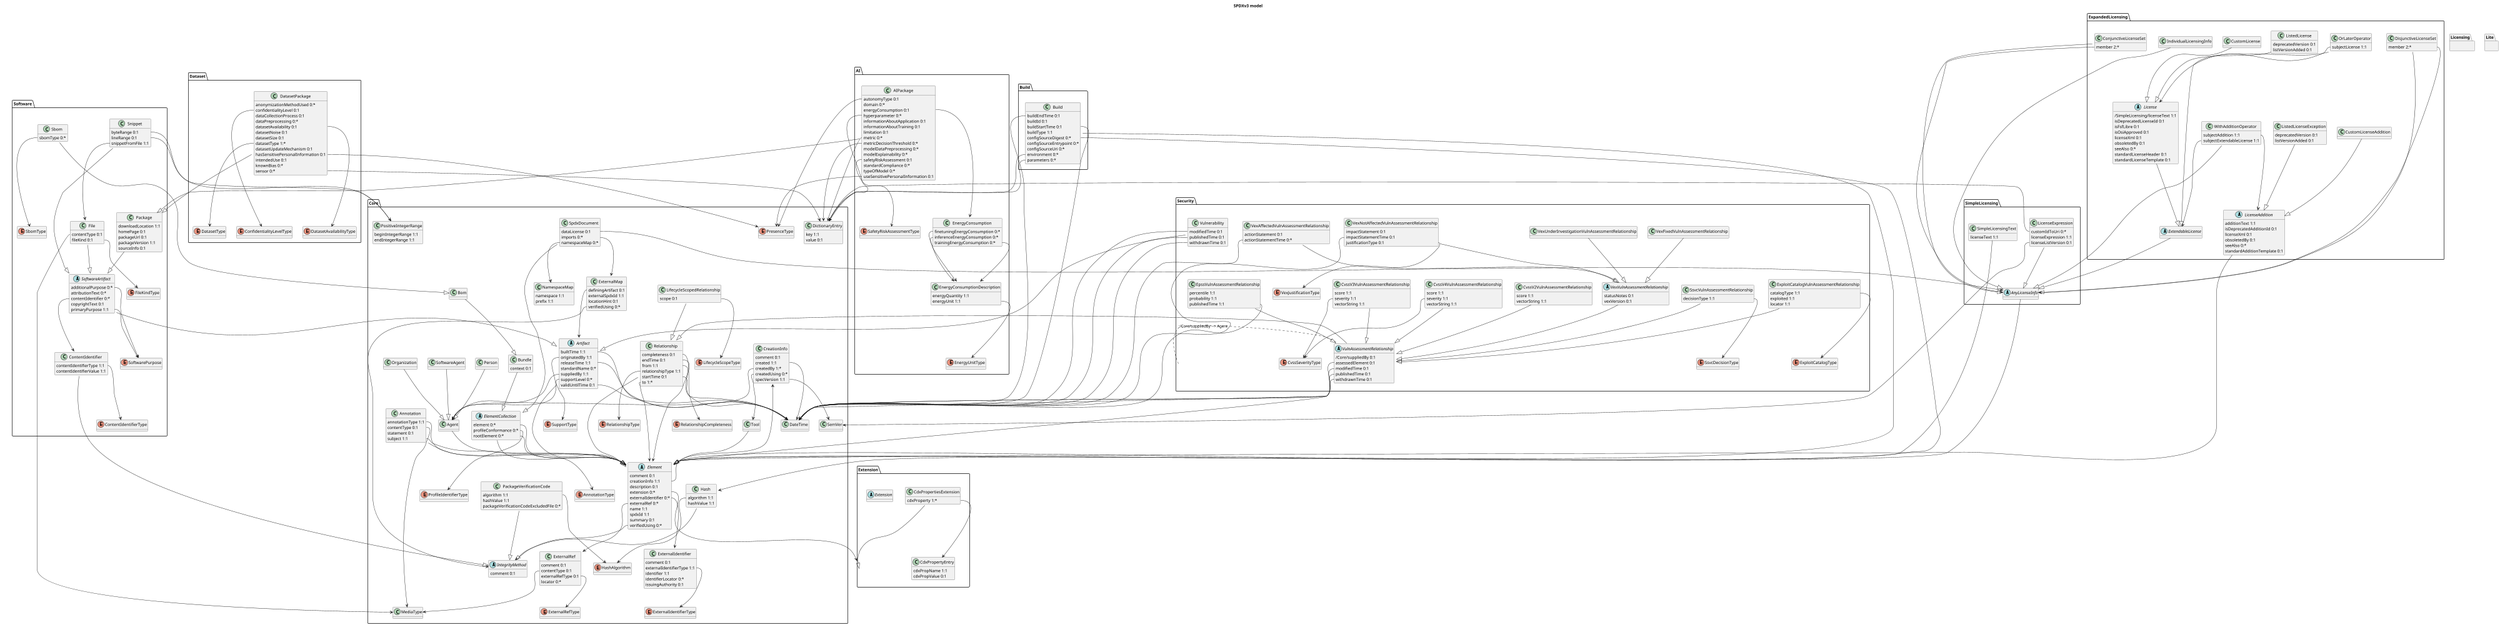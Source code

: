 
@startuml
'Automatically generated by spec-parser v2.3.0 on 2024-07-09T12:43:38.633388+00:00

title SPDXv3 model
scale 4000*4000
hide methods
skinparam packageStyle folder

package Build {
}
package Licensing {
}
package Software {
}
package ExpandedLicensing {
}
package Lite {
}
package Core {
}
package SimpleLicensing {
}
package Dataset {
}
package AI {
}
package Security {
}
package Extension {
}
class Build.Build {
	buildEndTime 0:1
	buildId 0:1
	buildStartTime 0:1
	buildType 1:1
	configSourceDigest 0:*
	configSourceEntrypoint 0:*
	configSourceUri 0:*
	environment 0:*
	parameters 0:*
}
class Software.Snippet {
	byteRange 0:1
	lineRange 0:1
	snippetFromFile 1:1
}
class Software.Package {
	downloadLocation 1:1
	homePage 0:1
	packageUrl 0:1
	packageVersion 1:1
	sourceInfo 0:1
}
class Software.ContentIdentifier {
	contentIdentifierType 1:1
	contentIdentifierValue 1:1
}
abstract Software.SoftwareArtifact {
	additionalPurpose 0:*
	attributionText 0:*
	contentIdentifier 0:*
	copyrightText 0:1
	primaryPurpose 1:1
}
class Software.File {
	contentType 0:1
	fileKind 0:1
}
class Software.Sbom {
	sbomType 0:*
}
class ExpandedLicensing.DisjunctiveLicenseSet {
	member 2:*
}
abstract ExpandedLicensing.License {
	/SimpleLicensing/licenseText 1:1
	isDeprecatedLicenseId 0:1
	isFsfLibre 0:1
	isOsiApproved 0:1
	licenseXml 0:1
	obsoletedBy 0:1
	seeAlso 0:*
	standardLicenseHeader 0:1
	standardLicenseTemplate 0:1
}
class ExpandedLicensing.ConjunctiveLicenseSet {
	member 2:*
}
class ExpandedLicensing.CustomLicenseAddition {
}
class ExpandedLicensing.OrLaterOperator {
	subjectLicense 1:1
}
abstract ExpandedLicensing.ExtendableLicense {
}
class ExpandedLicensing.WithAdditionOperator {
	subjectAddition 1:1
	subjectExtendableLicense 1:1
}
class ExpandedLicensing.IndividualLicensingInfo {
}
class ExpandedLicensing.ListedLicenseException {
	deprecatedVersion 0:1
	listVersionAdded 0:1
}
class ExpandedLicensing.CustomLicense {
}
class ExpandedLicensing.ListedLicense {
	deprecatedVersion 0:1
	listVersionAdded 0:1
}
abstract ExpandedLicensing.LicenseAddition {
	additionText 1:1
	isDeprecatedAdditionId 0:1
	licenseXml 0:1
	obsoletedBy 0:1
	seeAlso 0:*
	standardAdditionTemplate 0:1
}
class Core.CreationInfo {
	comment 0:1
	created 1:1
	createdBy 1:*
	createdUsing 0:*
	specVersion 1:1
}
abstract Core.Element {
	comment 0:1
	creationInfo 1:1
	description 0:1
	extension 0:*
	externalIdentifier 0:*
	externalRef 0:*
	name 1:1
	spdxId 1:1
	summary 0:1
	verifiedUsing 0:*
}
class Core.ExternalRef {
	comment 0:1
	contentType 0:1
	externalRefType 0:1
	locator 0:*
}
class Core.Bom {
}
abstract Core.IntegrityMethod {
	comment 0:1
}
class Core.PositiveIntegerRange {
	beginIntegerRange 1:1
	endIntegerRange 1:1
}
class Core.NamespaceMap {
	namespace 1:1
	prefix 1:1
}
abstract Core.Artifact {
	builtTime 1:1
	originatedBy 1:1
	releaseTime 1:1
	standardName 0:*
	suppliedBy 1:1
	supportLevel 0:*
	validUntilTime 0:1
}
class Core.Organization {
}
class Core.Tool {
}
abstract Core.ElementCollection {
	element 0:*
	profileConformance 0:*
	rootElement 0:*
}
class Core.ExternalMap {
	definingArtifact 0:1
	externalSpdxId 1:1
	locationHint 0:1
	verifiedUsing 0:*
}
class Core.Hash {
	algorithm 1:1
	hashValue 1:1
}
class Core.Annotation {
	annotationType 1:1
	contentType 0:1
	statement 0:1
	subject 1:1
}
class Core.DictionaryEntry {
	key 1:1
	value 0:1
}
class Core.Person {
}
class Core.Agent {
}
class Core.ExternalIdentifier {
	comment 0:1
	externalIdentifierType 1:1
	identifier 1:1
	identifierLocator 0:*
	issuingAuthority 0:1
}
class Core.SpdxDocument {
	dataLicense 0:1
	imports 0:*
	namespaceMap 0:*
}
class Core.Relationship {
	completeness 0:1
	endTime 0:1
	from 1:1
	relationshipType 1:1
	startTime 0:1
	to 1:*
}
class Core.SoftwareAgent {
}
class Core.LifecycleScopedRelationship {
	scope 0:1
}
class Core.Bundle {
	context 0:1
}
class Core.PackageVerificationCode {
	algorithm 1:1
	hashValue 1:1
	packageVerificationCodeExcludedFile 0:*
}
class SimpleLicensing.LicenseExpression {
	customIdToUri 0:*
	licenseExpression 1:1
	licenseListVersion 0:1
}
abstract SimpleLicensing.AnyLicenseInfo {
}
class SimpleLicensing.SimpleLicensingText {
	licenseText 1:1
}
class Dataset.DatasetPackage {
	anonymizationMethodUsed 0:*
	confidentialityLevel 0:1
	dataCollectionProcess 0:1
	dataPreprocessing 0:*
	datasetAvailability 0:1
	datasetNoise 0:1
	datasetSize 0:1
	datasetType 1:*
	datasetUpdateMechanism 0:1
	hasSensitivePersonalInformation 0:1
	intendedUse 0:1
	knownBias 0:*
	sensor 0:*
}
class AI.AIPackage {
	autonomyType 0:1
	domain 0:*
	energyConsumption 0:1
	hyperparameter 0:*
	informationAboutApplication 0:1
	informationAboutTraining 0:1
	limitation 0:1
	metric 0:*
	metricDecisionThreshold 0:*
	modelDataPreprocessing 0:*
	modelExplainability 0:*
	safetyRiskAssessment 0:1
	standardCompliance 0:*
	typeOfModel 0:*
	useSensitivePersonalInformation 0:1
}
class AI.EnergyConsumptionDescription {
	energyQuantity 1:1
	energyUnit 1:1
}
class AI.EnergyConsumption {
	finetuningEnergyConsumption 0:*
	inferenceEnergyConsumption 0:*
	trainingEnergyConsumption 0:*
}
class Security.CvssV2VulnAssessmentRelationship {
	score 1:1
	vectorString 1:1
}
class Security.VexAffectedVulnAssessmentRelationship {
	actionStatement 0:1
	actionStatementTime 0:*
}
class Security.SsvcVulnAssessmentRelationship {
	decisionType 1:1
}
class Security.Vulnerability {
	modifiedTime 0:1
	publishedTime 0:1
	withdrawnTime 0:1
}
class Security.EpssVulnAssessmentRelationship {
	percentile 1:1
	probability 1:1
	publishedTime 1:1
}
abstract Security.VulnAssessmentRelationship {
	/Core/suppliedBy 0:1
	assessedElement 0:1
	modifiedTime 0:1
	publishedTime 0:1
	withdrawnTime 0:1
}
class Security.VexFixedVulnAssessmentRelationship {
}
class Security.ExploitCatalogVulnAssessmentRelationship {
	catalogType 1:1
	exploited 1:1
	locator 1:1
}
class Security.VexUnderInvestigationVulnAssessmentRelationship {
}
class Security.CvssV4VulnAssessmentRelationship {
	score 1:1
	severity 1:1
	vectorString 1:1
}
class Security.VexNotAffectedVulnAssessmentRelationship {
	impactStatement 0:1
	impactStatementTime 0:1
	justificationType 0:1
}
abstract Security.VexVulnAssessmentRelationship {
	statusNotes 0:1
	vexVersion 0:1
}
class Security.CvssV3VulnAssessmentRelationship {
	score 1:1
	severity 1:1
	vectorString 1:1
}
class Extension.CdxPropertiesExtension {
	cdxProperty 1:*
}
class Extension.CdxPropertyEntry {
	cdxPropName 1:1
	cdxPropValue 0:1
}
abstract Extension.Extension {
}
enum Software.SoftwarePurpose {
}
enum Software.SbomType {
}
enum Software.ContentIdentifierType {
}
enum Software.FileKindType {
}
enum Core.HashAlgorithm {
}
enum Core.ProfileIdentifierType {
}
enum Core.ExternalIdentifierType {
}
enum Core.AnnotationType {
}
enum Core.RelationshipType {
}
enum Core.RelationshipCompleteness {
}
enum Core.PresenceType {
}
enum Core.SupportType {
}
enum Core.ExternalRefType {
}
enum Core.LifecycleScopeType {
}
enum Dataset.ConfidentialityLevelType {
}
enum Dataset.DatasetType {
}
enum Dataset.DatasetAvailabilityType {
}
enum AI.SafetyRiskAssessmentType {
}
enum AI.EnergyUnitType {
}
enum Security.SsvcDecisionType {
}
enum Security.ExploitCatalogType {
}
enum Security.VexJustificationType {
}
enum Security.CvssSeverityType {
}
class Core.SemVer {
}
class Core.MediaType {
}
class Core.DateTime {
}
Build.Build --|> Element
Software.Snippet --|> SoftwareArtifact
Software.Package --|> SoftwareArtifact
Software.ContentIdentifier --|> IntegrityMethod
Software.SoftwareArtifact --|> Artifact
Software.File --|> SoftwareArtifact
Software.Sbom --|> Bom
ExpandedLicensing.DisjunctiveLicenseSet --|> AnyLicenseInfo
ExpandedLicensing.License --|> ExtendableLicense
ExpandedLicensing.ConjunctiveLicenseSet --|> AnyLicenseInfo
ExpandedLicensing.CustomLicenseAddition --|> LicenseAddition
ExpandedLicensing.OrLaterOperator --|> ExtendableLicense
ExpandedLicensing.ExtendableLicense --|> AnyLicenseInfo
ExpandedLicensing.WithAdditionOperator --|> AnyLicenseInfo
ExpandedLicensing.IndividualLicensingInfo --|> AnyLicenseInfo
ExpandedLicensing.ListedLicenseException --|> LicenseAddition
ExpandedLicensing.CustomLicense --|> License
ExpandedLicensing.ListedLicense --|> License
ExpandedLicensing.LicenseAddition --|> Element
Core.Bom --|> Bundle
Core.Artifact --|> Element
Core.Organization --|> Agent
Core.Tool --|> Element
Core.ElementCollection --|> Element
Core.Hash --|> IntegrityMethod
Core.Annotation --|> Element
Core.Person --|> Agent
Core.Agent --|> Element
Core.SpdxDocument --|> ElementCollection
Core.Relationship --|> Element
Core.SoftwareAgent --|> Agent
Core.LifecycleScopedRelationship --|> Relationship
Core.Bundle --|> ElementCollection
Core.PackageVerificationCode --|> IntegrityMethod
SimpleLicensing.LicenseExpression --|> AnyLicenseInfo
SimpleLicensing.AnyLicenseInfo --|> Element
SimpleLicensing.SimpleLicensingText --|> Element
Dataset.DatasetPackage --|> Package
AI.AIPackage --|> Package
Security.CvssV2VulnAssessmentRelationship --|> VulnAssessmentRelationship
Security.VexAffectedVulnAssessmentRelationship --|> VexVulnAssessmentRelationship
Security.SsvcVulnAssessmentRelationship --|> VulnAssessmentRelationship
Security.Vulnerability --|> Artifact
Security.EpssVulnAssessmentRelationship --|> VulnAssessmentRelationship
Security.VulnAssessmentRelationship --|> Relationship
Security.VexFixedVulnAssessmentRelationship --|> VexVulnAssessmentRelationship
Security.ExploitCatalogVulnAssessmentRelationship --|> VulnAssessmentRelationship
Security.VexUnderInvestigationVulnAssessmentRelationship --|> VexVulnAssessmentRelationship
Security.CvssV4VulnAssessmentRelationship --|> VulnAssessmentRelationship
Security.VexNotAffectedVulnAssessmentRelationship --|> VexVulnAssessmentRelationship
Security.VexVulnAssessmentRelationship --|> VulnAssessmentRelationship
Security.CvssV3VulnAssessmentRelationship --|> VulnAssessmentRelationship
Extension.CdxPropertiesExtension --|> Extension
Build.Build::buildEndTime --> DateTime
Build.Build::buildStartTime --> DateTime
Build.Build::configSourceDigest --> Hash
Build.Build::environment --> DictionaryEntry
Build.Build::parameters --> DictionaryEntry
Software.Snippet::byteRange --> PositiveIntegerRange
Software.Snippet::lineRange --> PositiveIntegerRange
Software.Snippet::snippetFromFile --> File
Software.ContentIdentifier::contentIdentifierType --> ContentIdentifierType
Software.SoftwareArtifact::additionalPurpose --> SoftwarePurpose
Software.SoftwareArtifact::contentIdentifier --> ContentIdentifier
Software.SoftwareArtifact::primaryPurpose --> SoftwarePurpose
Software.File::contentType --> MediaType
Software.File::fileKind --> FileKindType
Software.Sbom::sbomType --> SbomType
ExpandedLicensing.DisjunctiveLicenseSet::member --> AnyLicenseInfo
ExpandedLicensing.ConjunctiveLicenseSet::member --> AnyLicenseInfo
ExpandedLicensing.OrLaterOperator::subjectLicense --> License
ExpandedLicensing.WithAdditionOperator::subjectAddition --> LicenseAddition
ExpandedLicensing.WithAdditionOperator::subjectExtendableLicense --> ExtendableLicense
Core.CreationInfo::created --> DateTime
Core.CreationInfo::createdBy --> Agent
Core.CreationInfo::createdUsing --> Tool
Core.CreationInfo::specVersion --> SemVer
Core.Element::creationInfo --> CreationInfo
Core.Element::extension --> Extension
Core.Element::externalIdentifier --> ExternalIdentifier
Core.Element::externalRef --> ExternalRef
Core.Element::verifiedUsing --> IntegrityMethod
Core.ExternalRef::contentType --> MediaType
Core.ExternalRef::externalRefType --> ExternalRefType
Core.Artifact::builtTime --> DateTime
Core.Artifact::originatedBy --> Agent
Core.Artifact::releaseTime --> DateTime
Core.Artifact::suppliedBy --> Agent
Core.Artifact::supportLevel --> SupportType
Core.Artifact::validUntilTime --> DateTime
Core.ElementCollection::element --> Element
Core.ElementCollection::profileConformance --> ProfileIdentifierType
Core.ElementCollection::rootElement --> Element
Core.ExternalMap::definingArtifact --> Artifact
Core.ExternalMap::verifiedUsing --> IntegrityMethod
Core.Hash::algorithm --> HashAlgorithm
Core.Annotation::annotationType --> AnnotationType
Core.Annotation::contentType --> MediaType
Core.Annotation::subject --> Element
Core.ExternalIdentifier::externalIdentifierType --> ExternalIdentifierType
Core.SpdxDocument::dataLicense --> AnyLicenseInfo
Core.SpdxDocument::imports --> ExternalMap
Core.SpdxDocument::namespaceMap --> NamespaceMap
Core.Relationship::completeness --> RelationshipCompleteness
Core.Relationship::endTime --> DateTime
Core.Relationship::from --> Element
Core.Relationship::relationshipType --> RelationshipType
Core.Relationship::startTime --> DateTime
Core.Relationship::to --> Element
Core.LifecycleScopedRelationship::scope --> LifecycleScopeType
Core.PackageVerificationCode::algorithm --> HashAlgorithm
SimpleLicensing.LicenseExpression::customIdToUri --> DictionaryEntry
SimpleLicensing.LicenseExpression::licenseListVersion --> SemVer
Dataset.DatasetPackage::confidentialityLevel --> ConfidentialityLevelType
Dataset.DatasetPackage::datasetAvailability --> DatasetAvailabilityType
Dataset.DatasetPackage::datasetType --> DatasetType
Dataset.DatasetPackage::hasSensitivePersonalInformation --> PresenceType
Dataset.DatasetPackage::sensor --> DictionaryEntry
AI.AIPackage::autonomyType --> PresenceType
AI.AIPackage::energyConsumption --> EnergyConsumption
AI.AIPackage::hyperparameter --> DictionaryEntry
AI.AIPackage::metric --> DictionaryEntry
AI.AIPackage::metricDecisionThreshold --> DictionaryEntry
AI.AIPackage::safetyRiskAssessment --> SafetyRiskAssessmentType
AI.AIPackage::useSensitivePersonalInformation --> PresenceType
AI.EnergyConsumptionDescription::energyUnit --> EnergyUnitType
AI.EnergyConsumption::finetuningEnergyConsumption --> EnergyConsumptionDescription
AI.EnergyConsumption::inferenceEnergyConsumption --> EnergyConsumptionDescription
AI.EnergyConsumption::trainingEnergyConsumption --> EnergyConsumptionDescription
Security.VexAffectedVulnAssessmentRelationship::actionStatementTime --> DateTime
Security.SsvcVulnAssessmentRelationship::decisionType --> SsvcDecisionType
Security.Vulnerability::modifiedTime --> DateTime
Security.Vulnerability::publishedTime --> DateTime
Security.Vulnerability::withdrawnTime --> DateTime
Security.EpssVulnAssessmentRelationship::publishedTime --> DateTime
Security.VulnAssessmentRelationship::/Core/suppliedBy --> Agent
Security.VulnAssessmentRelationship::assessedElement --> Element
Security.VulnAssessmentRelationship::modifiedTime --> DateTime
Security.VulnAssessmentRelationship::publishedTime --> DateTime
Security.VulnAssessmentRelationship::withdrawnTime --> DateTime
Security.ExploitCatalogVulnAssessmentRelationship::catalogType --> ExploitCatalogType
Security.CvssV4VulnAssessmentRelationship::severity --> CvssSeverityType
Security.VexNotAffectedVulnAssessmentRelationship::impactStatementTime --> DateTime
Security.VexNotAffectedVulnAssessmentRelationship::justificationType --> VexJustificationType
Security.CvssV3VulnAssessmentRelationship::severity --> CvssSeverityType
Extension.CdxPropertiesExtension::cdxProperty --> CdxPropertyEntry

@enduml
